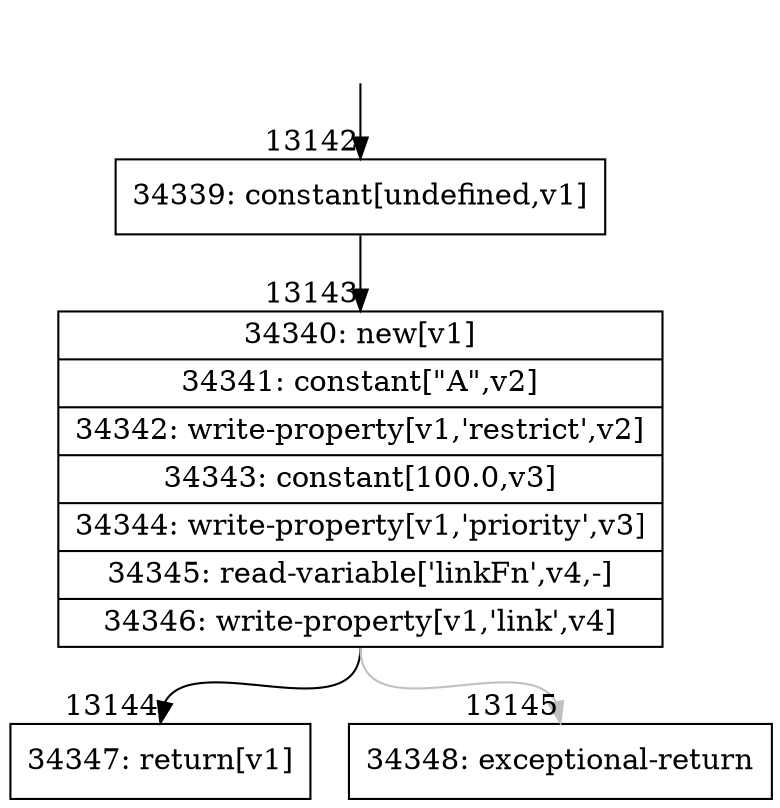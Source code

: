 digraph {
rankdir="TD"
BB_entry1013[shape=none,label=""];
BB_entry1013 -> BB13142 [tailport=s, headport=n, headlabel="    13142"]
BB13142 [shape=record label="{34339: constant[undefined,v1]}" ] 
BB13142 -> BB13143 [tailport=s, headport=n, headlabel="      13143"]
BB13143 [shape=record label="{34340: new[v1]|34341: constant[\"A\",v2]|34342: write-property[v1,'restrict',v2]|34343: constant[100.0,v3]|34344: write-property[v1,'priority',v3]|34345: read-variable['linkFn',v4,-]|34346: write-property[v1,'link',v4]}" ] 
BB13143 -> BB13144 [tailport=s, headport=n, headlabel="      13144"]
BB13143 -> BB13145 [tailport=s, headport=n, color=gray, headlabel="      13145"]
BB13144 [shape=record label="{34347: return[v1]}" ] 
BB13145 [shape=record label="{34348: exceptional-return}" ] 
//#$~ 19791
}
